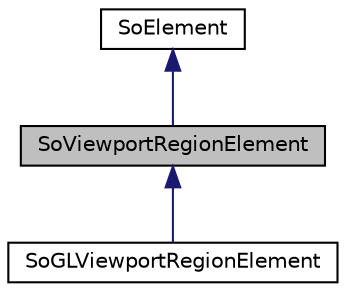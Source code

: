 digraph "SoViewportRegionElement"
{
 // LATEX_PDF_SIZE
  edge [fontname="Helvetica",fontsize="10",labelfontname="Helvetica",labelfontsize="10"];
  node [fontname="Helvetica",fontsize="10",shape=record];
  Node1 [label="SoViewportRegionElement",height=0.2,width=0.4,color="black", fillcolor="grey75", style="filled", fontcolor="black",tooltip="The SoViewportRegionElement class is yet to be documented."];
  Node2 -> Node1 [dir="back",color="midnightblue",fontsize="10",style="solid",fontname="Helvetica"];
  Node2 [label="SoElement",height=0.2,width=0.4,color="black", fillcolor="white", style="filled",URL="$classSoElement.html",tooltip="SoElement is the abstract base class for all elements."];
  Node1 -> Node3 [dir="back",color="midnightblue",fontsize="10",style="solid",fontname="Helvetica"];
  Node3 [label="SoGLViewportRegionElement",height=0.2,width=0.4,color="black", fillcolor="white", style="filled",URL="$classSoGLViewportRegionElement.html",tooltip="The SoGLViewportRegionElement class is yet to be documented."];
}
